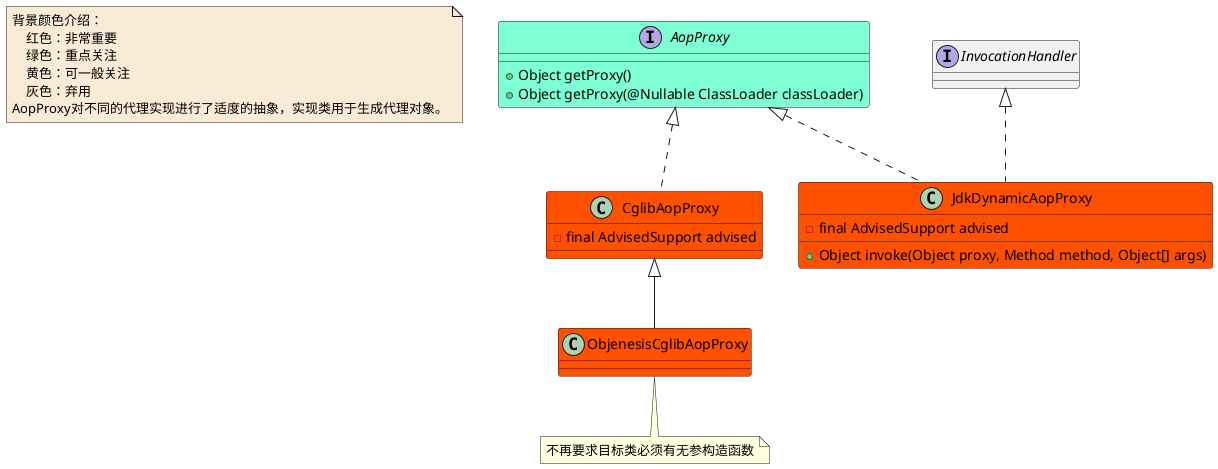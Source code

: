 @startuml

note  as N1 #FAEBD7
    背景颜色介绍：
        红色：非常重要
        绿色：重点关注
        黄色：可一般关注
        灰色：弃用
    AopProxy对不同的代理实现进行了适度的抽象，实现类用于生成代理对象。
end note

interface AopProxy #7FFFD4
AopProxy : +Object getProxy()
AopProxy : +Object getProxy(@Nullable ClassLoader classLoader)
class CglibAopProxy #FF5000
CglibAopProxy : -final AdvisedSupport advised
interface InvocationHandler
class JdkDynamicAopProxy #FF5000
JdkDynamicAopProxy : +Object invoke(Object proxy, Method method, Object[] args)
JdkDynamicAopProxy : -final AdvisedSupport advised
class ObjenesisCglibAopProxy #FF5000
note bottom : 不再要求目标类必须有无参构造函数



AopProxy <|.. CglibAopProxy
AopProxy <|.. JdkDynamicAopProxy


CglibAopProxy <|-- ObjenesisCglibAopProxy

InvocationHandler <|.. JdkDynamicAopProxy


@enduml